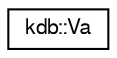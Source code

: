 digraph "Graphical Class Hierarchy"
{
  edge [fontname="FreeSans",fontsize="10",labelfontname="FreeSans",labelfontsize="10"];
  node [fontname="FreeSans",fontsize="10",shape=record];
  rankdir="LR";
  Node1 [label="kdb::Va",height=0.2,width=0.4,color="black", fillcolor="white", style="filled",URL="$structkdb_1_1Va.html",tooltip="Needed to avoid constructor ambiguity."];
}
